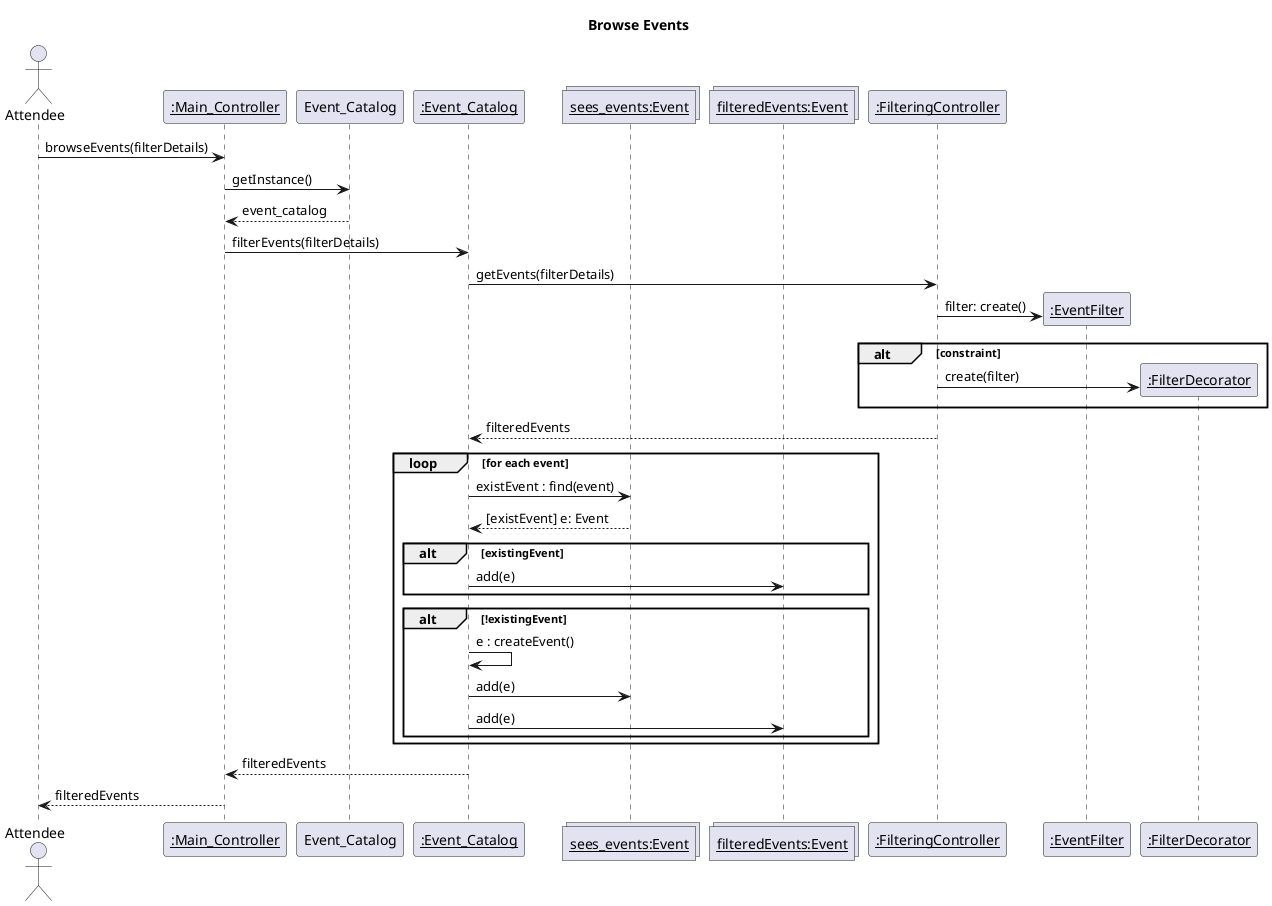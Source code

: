 @startuml

title: Browse Events

actor Attendee
participant "__:Main_Controller__" as mc
participant "Event_Catalog" as ecc
participant "__:Event_Catalog__" as ec
collections "__sees_events:Event__" as event
collections "__filteredEvents:Event__" as fevent
participant "__:FilteringController__" as fc
participant "__:EventFilter__" as ef
participant "__:FilterDecorator__" as fd

Attendee -> mc : browseEvents(filterDetails)
mc -> ecc : getInstance()
ecc --> mc : event_catalog
mc -> ec : filterEvents(filterDetails)
ec -> fc : getEvents(filterDetails)

fc-> ef ** : filter: create()
alt constraint
fc-> fd ** : create(filter)
end

fc --> ec : filteredEvents 



loop for each event 
ec -> event : existEvent : find(event)
event --> ec : [existEvent] e: Event 
alt existingEvent
    ec -> fevent : add(e)
    
end
alt !existingEvent
    ec -> ec : e : createEvent()
    ec -> event : add(e)
    ec -> fevent : add(e)
end
end 

ec --> mc : filteredEvents 
mc --> Attendee : filteredEvents




@enduml